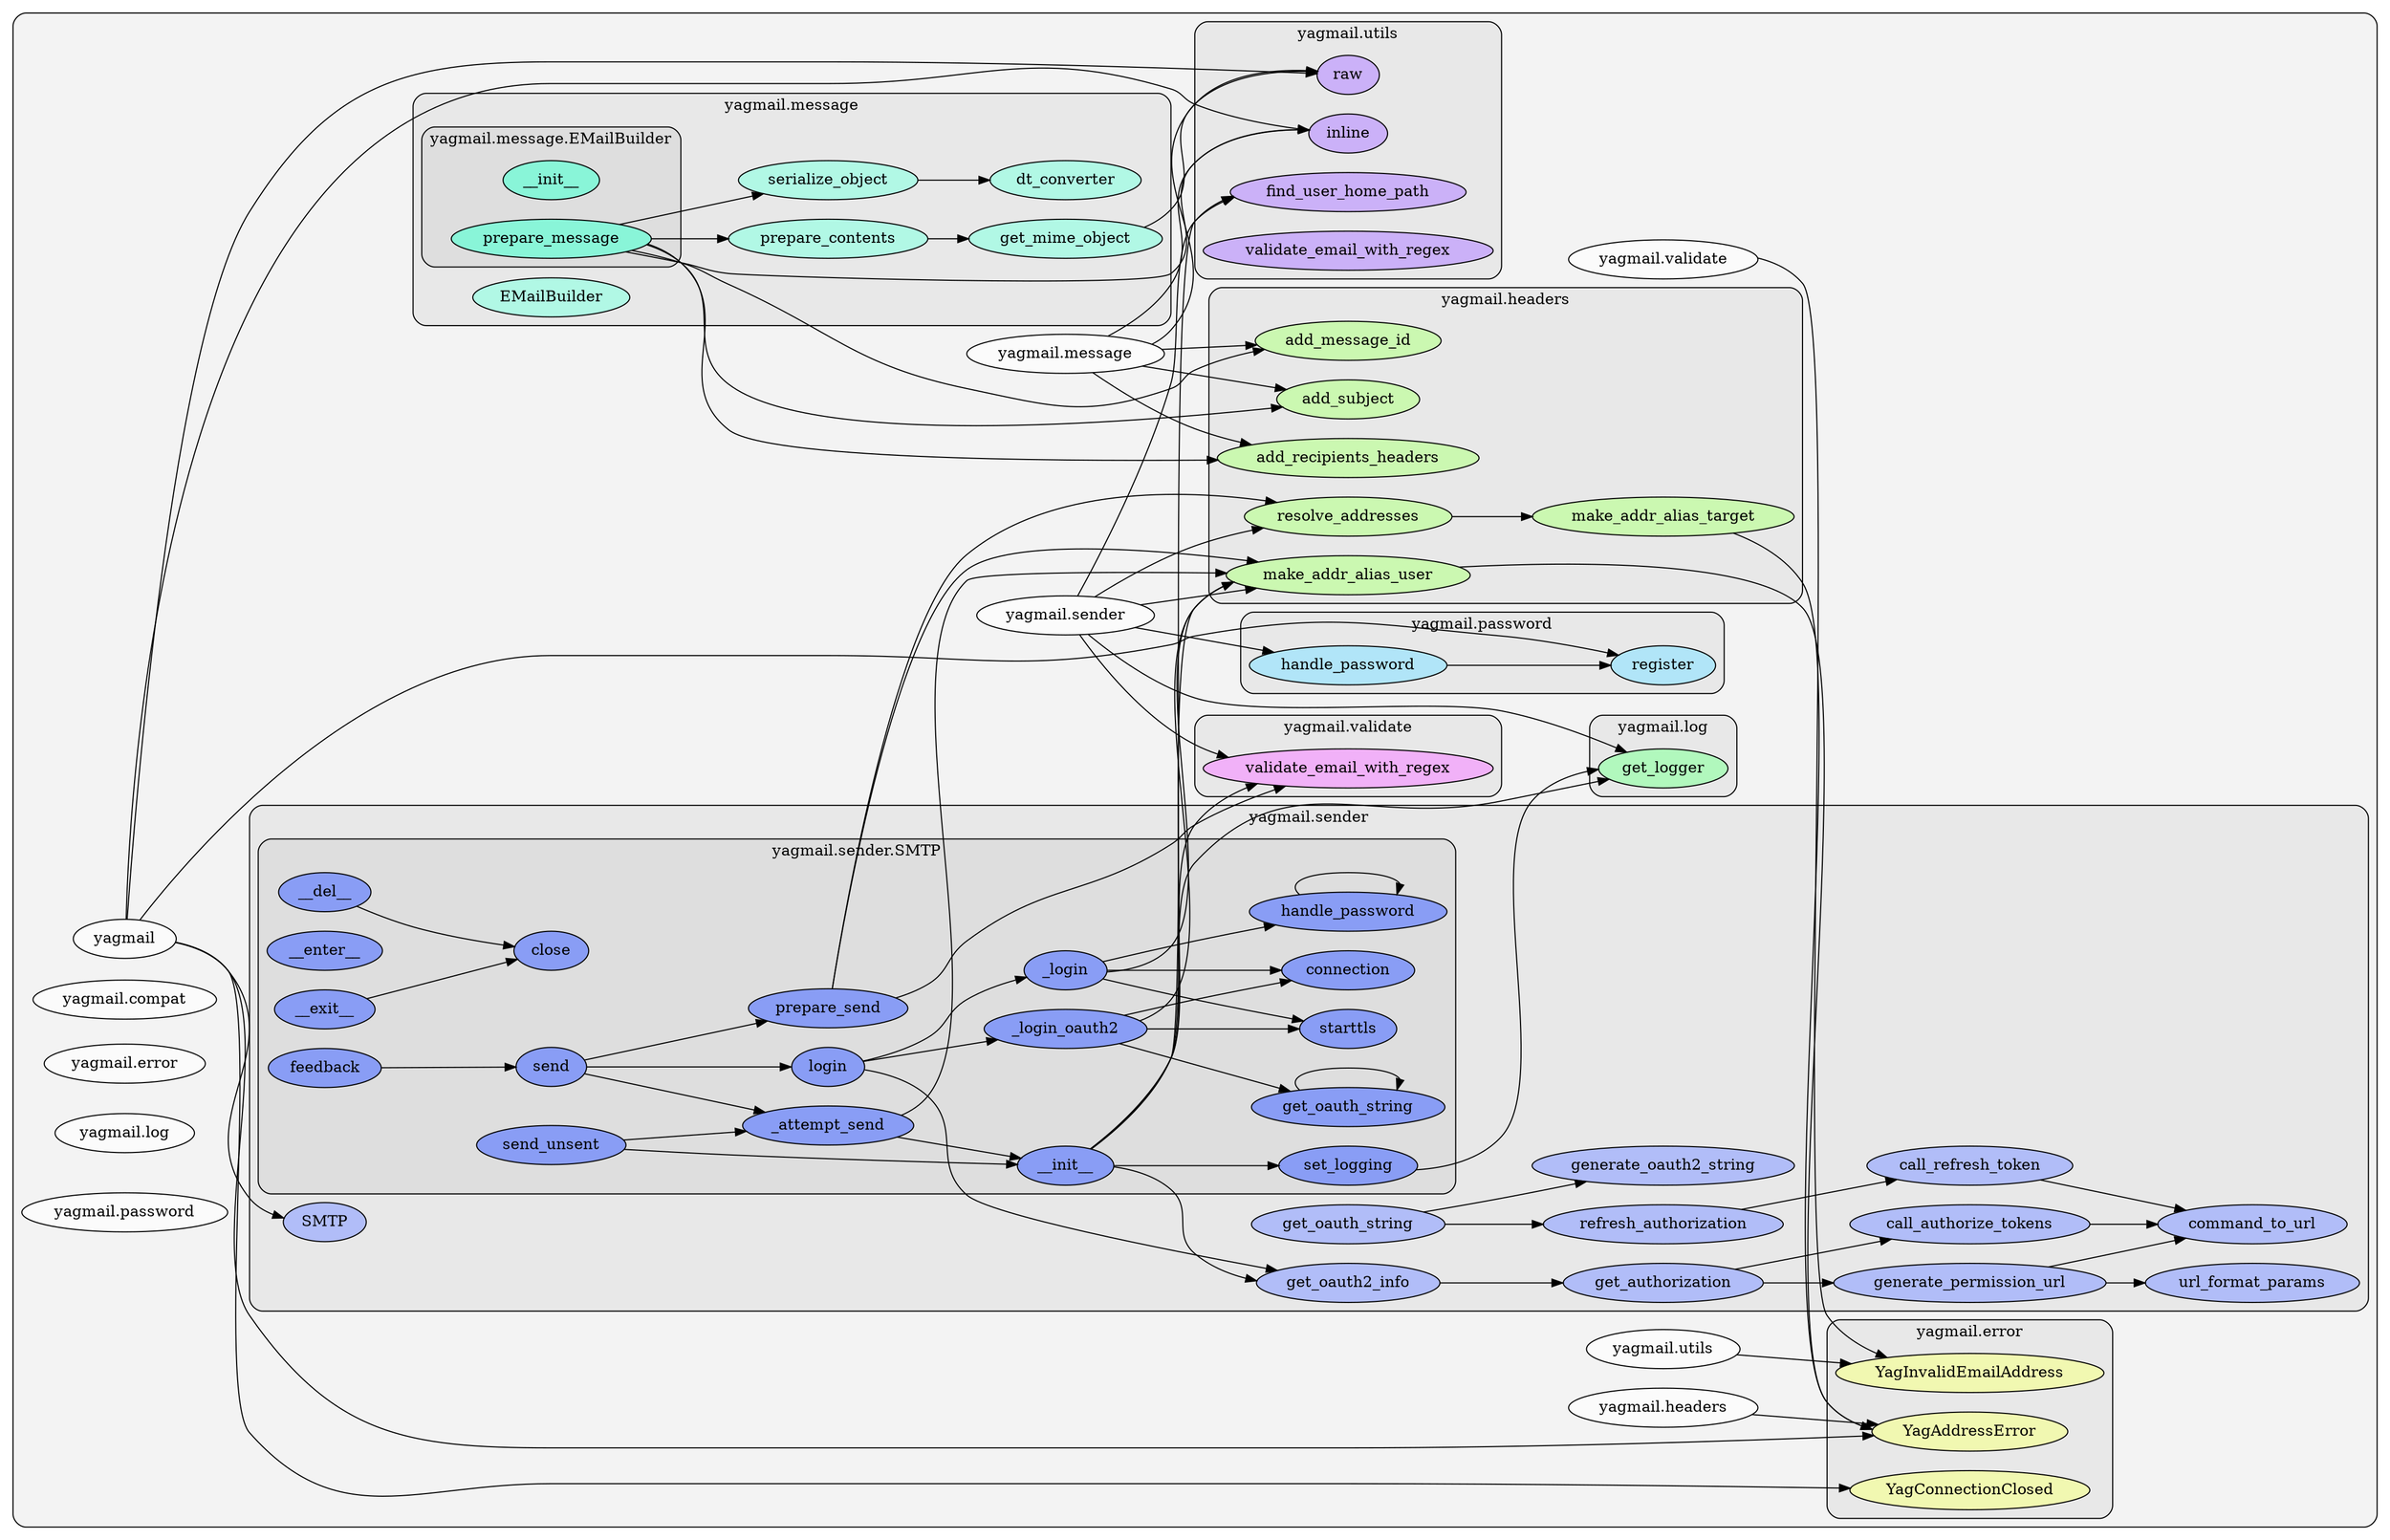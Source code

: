 digraph G {
    graph [rankdir=LR, clusterrank="local"];
    subgraph cluster_G {

        graph [style="filled,rounded", fillcolor="#80808018", label=""];
        yagmail [label="yagmail", style="filled", fillcolor="#ffffffb2", fontcolor="#000000", group="0"];
        yagmail__compat [label="yagmail.compat", style="filled", fillcolor="#ffffffb2", fontcolor="#000000", group="1"];
        yagmail__error [label="yagmail.error", style="filled", fillcolor="#ffffffb2", fontcolor="#000000", group="2"];
        yagmail__headers [label="yagmail.headers", style="filled", fillcolor="#ffffffb2", fontcolor="#000000", group="3"];
        yagmail__log [label="yagmail.log", style="filled", fillcolor="#ffffffb2", fontcolor="#000000", group="4"];
        yagmail__message [label="yagmail.message", style="filled", fillcolor="#ffffffb2", fontcolor="#000000", group="5"];
        yagmail__password [label="yagmail.password", style="filled", fillcolor="#ffffffb2", fontcolor="#000000", group="6"];
        yagmail__sender [label="yagmail.sender", style="filled", fillcolor="#ffffffb2", fontcolor="#000000", group="7"];
        yagmail__utils [label="yagmail.utils", style="filled", fillcolor="#ffffffb2", fontcolor="#000000", group="8"];
        yagmail__validate [label="yagmail.validate", style="filled", fillcolor="#ffffffb2", fontcolor="#000000", group="9"];
        subgraph cluster_yagmail__error {

            graph [style="filled,rounded", fillcolor="#80808018", label="yagmail.error"];
            yagmail__error__YagAddressError [label="YagAddressError", style="filled", fillcolor="#f5ff99b2", fontcolor="#000000", group="2"];
            yagmail__error__YagConnectionClosed [label="YagConnectionClosed", style="filled", fillcolor="#f5ff99b2", fontcolor="#000000", group="2"];
            yagmail__error__YagInvalidEmailAddress [label="YagInvalidEmailAddress", style="filled", fillcolor="#f5ff99b2", fontcolor="#000000", group="2"];
        }
        subgraph cluster_yagmail__headers {

            graph [style="filled,rounded", fillcolor="#80808018", label="yagmail.headers"];
            yagmail__headers__add_message_id [label="add_message_id", style="filled", fillcolor="#beff99b2", fontcolor="#000000", group="3"];
            yagmail__headers__add_recipients_headers [label="add_recipients_headers", style="filled", fillcolor="#beff99b2", fontcolor="#000000", group="3"];
            yagmail__headers__add_subject [label="add_subject", style="filled", fillcolor="#beff99b2", fontcolor="#000000", group="3"];
            yagmail__headers__make_addr_alias_target [label="make_addr_alias_target", style="filled", fillcolor="#beff99b2", fontcolor="#000000", group="3"];
            yagmail__headers__make_addr_alias_user [label="make_addr_alias_user", style="filled", fillcolor="#beff99b2", fontcolor="#000000", group="3"];
            yagmail__headers__resolve_addresses [label="resolve_addresses", style="filled", fillcolor="#beff99b2", fontcolor="#000000", group="3"];
        }
        subgraph cluster_yagmail__log {

            graph [style="filled,rounded", fillcolor="#80808018", label="yagmail.log"];
            yagmail__log__get_logger [label="get_logger", style="filled", fillcolor="#99ffabb2", fontcolor="#000000", group="4"];
        }
        subgraph cluster_yagmail__message {

            graph [style="filled,rounded", fillcolor="#80808018", label="yagmail.message"];
            yagmail__message__EMailBuilder [label="EMailBuilder", style="filled", fillcolor="#99ffe3b2", fontcolor="#000000", group="5"];
            yagmail__message__dt_converter [label="dt_converter", style="filled", fillcolor="#99ffe3b2", fontcolor="#000000", group="5"];
            yagmail__message__get_mime_object [label="get_mime_object", style="filled", fillcolor="#99ffe3b2", fontcolor="#000000", group="5"];
            yagmail__message__prepare_contents [label="prepare_contents", style="filled", fillcolor="#99ffe3b2", fontcolor="#000000", group="5"];
            yagmail__message__serialize_object [label="serialize_object", style="filled", fillcolor="#99ffe3b2", fontcolor="#000000", group="5"];
            subgraph cluster_yagmail__message__EMailBuilder {

                graph [style="filled,rounded", fillcolor="#80808018", label="yagmail.message.EMailBuilder"];
                yagmail__message__EMailBuilder____init__ [label="__init__", style="filled", fillcolor="#65ffd5b2", fontcolor="#000000", group="5"];
                yagmail__message__EMailBuilder__prepare_message [label="prepare_message", style="filled", fillcolor="#65ffd5b2", fontcolor="#000000", group="5"];
            }
        }
        subgraph cluster_yagmail__password {

            graph [style="filled,rounded", fillcolor="#80808018", label="yagmail.password"];
            yagmail__password__handle_password [label="handle_password", style="filled", fillcolor="#99e3ffb2", fontcolor="#000000", group="6"];
            yagmail__password__register [label="register", style="filled", fillcolor="#99e3ffb2", fontcolor="#000000", group="6"];
        }
        subgraph cluster_yagmail__sender {

            graph [style="filled,rounded", fillcolor="#80808018", label="yagmail.sender"];
            yagmail__sender__SMTP [label="SMTP", style="filled", fillcolor="#99abffb2", fontcolor="#000000", group="7"];
            yagmail__sender__call_authorize_tokens [label="call_authorize_tokens", style="filled", fillcolor="#99abffb2", fontcolor="#000000", group="7"];
            yagmail__sender__call_refresh_token [label="call_refresh_token", style="filled", fillcolor="#99abffb2", fontcolor="#000000", group="7"];
            yagmail__sender__command_to_url [label="command_to_url", style="filled", fillcolor="#99abffb2", fontcolor="#000000", group="7"];
            yagmail__sender__generate_oauth2_string [label="generate_oauth2_string", style="filled", fillcolor="#99abffb2", fontcolor="#000000", group="7"];
            yagmail__sender__generate_permission_url [label="generate_permission_url", style="filled", fillcolor="#99abffb2", fontcolor="#000000", group="7"];
            yagmail__sender__get_authorization [label="get_authorization", style="filled", fillcolor="#99abffb2", fontcolor="#000000", group="7"];
            yagmail__sender__get_oauth2_info [label="get_oauth2_info", style="filled", fillcolor="#99abffb2", fontcolor="#000000", group="7"];
            yagmail__sender__get_oauth_string [label="get_oauth_string", style="filled", fillcolor="#99abffb2", fontcolor="#000000", group="7"];
            yagmail__sender__refresh_authorization [label="refresh_authorization", style="filled", fillcolor="#99abffb2", fontcolor="#000000", group="7"];
            yagmail__sender__url_format_params [label="url_format_params", style="filled", fillcolor="#99abffb2", fontcolor="#000000", group="7"];
            subgraph cluster_yagmail__sender__SMTP {

                graph [style="filled,rounded", fillcolor="#80808018", label="yagmail.sender.SMTP"];
                yagmail__sender__SMTP____del__ [label="__del__", style="filled", fillcolor="#6581ffb2", fontcolor="#000000", group="7"];
                yagmail__sender__SMTP____enter__ [label="__enter__", style="filled", fillcolor="#6581ffb2", fontcolor="#000000", group="7"];
                yagmail__sender__SMTP____exit__ [label="__exit__", style="filled", fillcolor="#6581ffb2", fontcolor="#000000", group="7"];
                yagmail__sender__SMTP____init__ [label="__init__", style="filled", fillcolor="#6581ffb2", fontcolor="#000000", group="7"];
                yagmail__sender__SMTP___attempt_send [label="_attempt_send", style="filled", fillcolor="#6581ffb2", fontcolor="#000000", group="7"];
                yagmail__sender__SMTP___login [label="_login", style="filled", fillcolor="#6581ffb2", fontcolor="#000000", group="7"];
                yagmail__sender__SMTP___login_oauth2 [label="_login_oauth2", style="filled", fillcolor="#6581ffb2", fontcolor="#000000", group="7"];
                yagmail__sender__SMTP__close [label="close", style="filled", fillcolor="#6581ffb2", fontcolor="#000000", group="7"];
                yagmail__sender__SMTP__connection [label="connection", style="filled", fillcolor="#6581ffb2", fontcolor="#000000", group="7"];
                yagmail__sender__SMTP__feedback [label="feedback", style="filled", fillcolor="#6581ffb2", fontcolor="#000000", group="7"];
                yagmail__sender__SMTP__get_oauth_string [label="get_oauth_string", style="filled", fillcolor="#6581ffb2", fontcolor="#000000", group="7"];
                yagmail__sender__SMTP__handle_password [label="handle_password", style="filled", fillcolor="#6581ffb2", fontcolor="#000000", group="7"];
                yagmail__sender__SMTP__login [label="login", style="filled", fillcolor="#6581ffb2", fontcolor="#000000", group="7"];
                yagmail__sender__SMTP__prepare_send [label="prepare_send", style="filled", fillcolor="#6581ffb2", fontcolor="#000000", group="7"];
                yagmail__sender__SMTP__send [label="send", style="filled", fillcolor="#6581ffb2", fontcolor="#000000", group="7"];
                yagmail__sender__SMTP__send_unsent [label="send_unsent", style="filled", fillcolor="#6581ffb2", fontcolor="#000000", group="7"];
                yagmail__sender__SMTP__set_logging [label="set_logging", style="filled", fillcolor="#6581ffb2", fontcolor="#000000", group="7"];
                yagmail__sender__SMTP__starttls [label="starttls", style="filled", fillcolor="#6581ffb2", fontcolor="#000000", group="7"];
            }
        }
        subgraph cluster_yagmail__utils {

            graph [style="filled,rounded", fillcolor="#80808018", label="yagmail.utils"];
            yagmail__utils__find_user_home_path [label="find_user_home_path", style="filled", fillcolor="#be99ffb2", fontcolor="#000000", group="8"];
            yagmail__utils__inline [label="inline", style="filled", fillcolor="#be99ffb2", fontcolor="#000000", group="8"];
            yagmail__utils__raw [label="raw", style="filled", fillcolor="#be99ffb2", fontcolor="#000000", group="8"];
            yagmail__utils__validate_email_with_regex [label="validate_email_with_regex", style="filled", fillcolor="#be99ffb2", fontcolor="#000000", group="8"];
        }
        subgraph cluster_yagmail__validate {

            graph [style="filled,rounded", fillcolor="#80808018", label="yagmail.validate"];
            yagmail__validate__validate_email_with_regex [label="validate_email_with_regex", style="filled", fillcolor="#f599ffb2", fontcolor="#000000", group="9"];
        }
    }
        yagmail__headers -> yagmail__error__YagAddressError [style="solid",  color="#000000"];
        yagmail__headers__resolve_addresses -> yagmail__headers__make_addr_alias_target [style="solid",  color="#000000"];
        yagmail__headers__make_addr_alias_user -> yagmail__error__YagAddressError [style="solid",  color="#000000"];
        yagmail__headers__make_addr_alias_target -> yagmail__error__YagAddressError [style="solid",  color="#000000"];
        yagmail__message -> yagmail__headers__add_message_id [style="solid",  color="#000000"];
        yagmail__message -> yagmail__utils__raw [style="solid",  color="#000000"];
        yagmail__message -> yagmail__utils__inline [style="solid",  color="#000000"];
        yagmail__message -> yagmail__headers__add_recipients_headers [style="solid",  color="#000000"];
        yagmail__message -> yagmail__headers__add_subject [style="solid",  color="#000000"];
        yagmail__message__serialize_object -> yagmail__message__dt_converter [style="solid",  color="#000000"];
        yagmail__message__EMailBuilder__prepare_message -> yagmail__headers__add_message_id [style="solid",  color="#000000"];
        yagmail__message__EMailBuilder__prepare_message -> yagmail__message__serialize_object [style="solid",  color="#000000"];
        yagmail__message__EMailBuilder__prepare_message -> yagmail__message__prepare_contents [style="solid",  color="#000000"];
        yagmail__message__EMailBuilder__prepare_message -> yagmail__utils__inline [style="solid",  color="#000000"];
        yagmail__message__EMailBuilder__prepare_message -> yagmail__headers__add_recipients_headers [style="solid",  color="#000000"];
        yagmail__message__EMailBuilder__prepare_message -> yagmail__headers__add_subject [style="solid",  color="#000000"];
        yagmail__message__prepare_contents -> yagmail__message__get_mime_object [style="solid",  color="#000000"];
        yagmail__message__get_mime_object -> yagmail__utils__raw [style="solid",  color="#000000"];
        yagmail__password__handle_password -> yagmail__password__register [style="solid",  color="#000000"];
        yagmail__sender -> yagmail__password__handle_password [style="solid",  color="#000000"];
        yagmail__sender -> yagmail__utils__find_user_home_path [style="solid",  color="#000000"];
        yagmail__sender -> yagmail__validate__validate_email_with_regex [style="solid",  color="#000000"];
        yagmail__sender -> yagmail__log__get_logger [style="solid",  color="#000000"];
        yagmail__sender -> yagmail__headers__make_addr_alias_user [style="solid",  color="#000000"];
        yagmail__sender -> yagmail__headers__resolve_addresses [style="solid",  color="#000000"];
        yagmail__sender__generate_permission_url -> yagmail__sender__url_format_params [style="solid",  color="#000000"];
        yagmail__sender__generate_permission_url -> yagmail__sender__command_to_url [style="solid",  color="#000000"];
        yagmail__sender__call_authorize_tokens -> yagmail__sender__command_to_url [style="solid",  color="#000000"];
        yagmail__sender__call_refresh_token -> yagmail__sender__command_to_url [style="solid",  color="#000000"];
        yagmail__sender__get_authorization -> yagmail__sender__generate_permission_url [style="solid",  color="#000000"];
        yagmail__sender__get_authorization -> yagmail__sender__call_authorize_tokens [style="solid",  color="#000000"];
        yagmail__sender__refresh_authorization -> yagmail__sender__call_refresh_token [style="solid",  color="#000000"];
        yagmail__sender__get_oauth_string -> yagmail__sender__refresh_authorization [style="solid",  color="#000000"];
        yagmail__sender__get_oauth_string -> yagmail__sender__generate_oauth2_string [style="solid",  color="#000000"];
        yagmail__sender__get_oauth2_info -> yagmail__sender__get_authorization [style="solid",  color="#000000"];
        yagmail__sender__SMTP____init__ -> yagmail__headers__make_addr_alias_user [style="solid",  color="#000000"];
        yagmail__sender__SMTP____init__ -> yagmail__sender__SMTP__set_logging [style="solid",  color="#000000"];
        yagmail__sender__SMTP____init__ -> yagmail__sender__get_oauth2_info [style="solid",  color="#000000"];
        yagmail__sender__SMTP____init__ -> yagmail__validate__validate_email_with_regex [style="solid",  color="#000000"];
        yagmail__sender__SMTP____init__ -> yagmail__utils__find_user_home_path [style="solid",  color="#000000"];
        yagmail__sender__SMTP____init__ -> yagmail__log__get_logger [style="solid",  color="#000000"];
        yagmail__sender__SMTP____exit__ -> yagmail__sender__SMTP__close [style="solid",  color="#000000"];
        yagmail__sender__SMTP__set_logging -> yagmail__log__get_logger [style="solid",  color="#000000"];
        yagmail__sender__SMTP__prepare_send -> yagmail__headers__make_addr_alias_user [style="solid",  color="#000000"];
        yagmail__sender__SMTP__prepare_send -> yagmail__validate__validate_email_with_regex [style="solid",  color="#000000"];
        yagmail__sender__SMTP__prepare_send -> yagmail__headers__resolve_addresses [style="solid",  color="#000000"];
        yagmail__sender__SMTP__send -> yagmail__sender__SMTP___attempt_send [style="solid",  color="#000000"];
        yagmail__sender__SMTP__send -> yagmail__sender__SMTP__login [style="solid",  color="#000000"];
        yagmail__sender__SMTP__send -> yagmail__sender__SMTP__prepare_send [style="solid",  color="#000000"];
        yagmail__sender__SMTP___attempt_send -> yagmail__sender__SMTP____init__ [style="solid",  color="#000000"];
        yagmail__sender__SMTP___attempt_send -> yagmail__headers__make_addr_alias_user [style="solid",  color="#000000"];
        yagmail__sender__SMTP__send_unsent -> yagmail__sender__SMTP___attempt_send [style="solid",  color="#000000"];
        yagmail__sender__SMTP__send_unsent -> yagmail__sender__SMTP____init__ [style="solid",  color="#000000"];
        yagmail__sender__SMTP__login -> yagmail__sender__get_oauth2_info [style="solid",  color="#000000"];
        yagmail__sender__SMTP__login -> yagmail__sender__SMTP___login [style="solid",  color="#000000"];
        yagmail__sender__SMTP__login -> yagmail__sender__SMTP___login_oauth2 [style="solid",  color="#000000"];
        yagmail__sender__SMTP___login -> yagmail__sender__SMTP__starttls [style="solid",  color="#000000"];
        yagmail__sender__SMTP___login -> yagmail__headers__make_addr_alias_user [style="solid",  color="#000000"];
        yagmail__sender__SMTP___login -> yagmail__sender__SMTP__connection [style="solid",  color="#000000"];
        yagmail__sender__SMTP___login -> yagmail__sender__SMTP__handle_password [style="solid",  color="#000000"];
        yagmail__sender__SMTP__handle_password -> yagmail__sender__SMTP__handle_password [style="solid",  color="#000000"];
        yagmail__sender__SMTP__get_oauth_string -> yagmail__sender__SMTP__get_oauth_string [style="solid",  color="#000000"];
        yagmail__sender__SMTP___login_oauth2 -> yagmail__sender__SMTP__connection [style="solid",  color="#000000"];
        yagmail__sender__SMTP___login_oauth2 -> yagmail__sender__SMTP__get_oauth_string [style="solid",  color="#000000"];
        yagmail__sender__SMTP___login_oauth2 -> yagmail__sender__SMTP__starttls [style="solid",  color="#000000"];
        yagmail__sender__SMTP___login_oauth2 -> yagmail__headers__make_addr_alias_user [style="solid",  color="#000000"];
        yagmail__sender__SMTP__feedback -> yagmail__sender__SMTP__send [style="solid",  color="#000000"];
        yagmail__sender__SMTP____del__ -> yagmail__sender__SMTP__close [style="solid",  color="#000000"];
        yagmail__utils -> yagmail__error__YagInvalidEmailAddress [style="solid",  color="#000000"];
        yagmail__validate -> yagmail__error__YagInvalidEmailAddress [style="solid",  color="#000000"];
        yagmail -> yagmail__password__register [style="solid",  color="#000000"];
        yagmail -> yagmail__utils__raw [style="solid",  color="#000000"];
        yagmail -> yagmail__utils__inline [style="solid",  color="#000000"];
        yagmail -> yagmail__error__YagAddressError [style="solid",  color="#000000"];
        yagmail -> yagmail__error__YagConnectionClosed [style="solid",  color="#000000"];
        yagmail -> yagmail__sender__SMTP [style="solid",  color="#000000"];
    }
